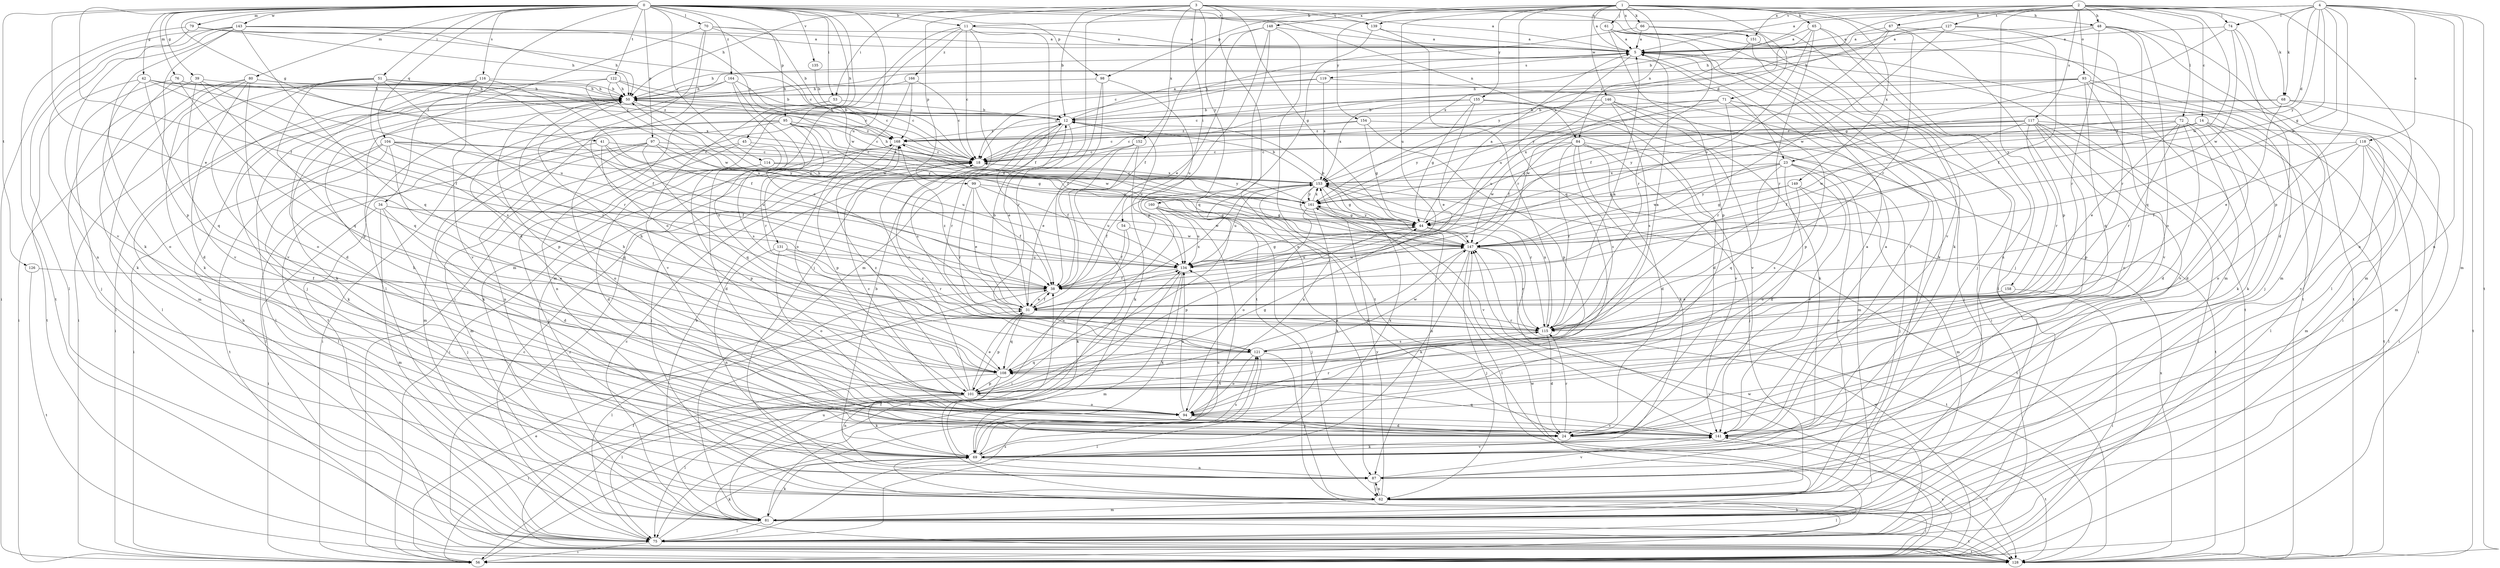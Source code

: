 strict digraph  {
0;
1;
2;
3;
4;
5;
11;
12;
14;
18;
23;
24;
31;
34;
38;
39;
41;
42;
44;
45;
48;
50;
51;
53;
54;
56;
61;
62;
65;
66;
67;
68;
69;
70;
71;
72;
74;
75;
76;
79;
80;
81;
84;
87;
93;
94;
95;
97;
98;
99;
101;
104;
108;
114;
115;
116;
117;
118;
119;
121;
122;
126;
127;
128;
131;
134;
135;
139;
141;
143;
146;
147;
148;
149;
151;
152;
153;
154;
155;
158;
160;
161;
164;
166;
168;
0 -> 11  [label=b];
0 -> 23  [label=d];
0 -> 31  [label=e];
0 -> 34  [label=f];
0 -> 38  [label=f];
0 -> 39  [label=g];
0 -> 41  [label=g];
0 -> 42  [label=g];
0 -> 45  [label=h];
0 -> 51  [label=i];
0 -> 53  [label=i];
0 -> 70  [label=l];
0 -> 76  [label=m];
0 -> 79  [label=m];
0 -> 80  [label=m];
0 -> 81  [label=m];
0 -> 84  [label=n];
0 -> 95  [label=p];
0 -> 97  [label=p];
0 -> 98  [label=p];
0 -> 104  [label=q];
0 -> 114  [label=r];
0 -> 116  [label=s];
0 -> 122  [label=t];
0 -> 126  [label=t];
0 -> 131  [label=u];
0 -> 135  [label=v];
0 -> 139  [label=v];
0 -> 143  [label=w];
0 -> 164  [label=z];
1 -> 5  [label=a];
1 -> 11  [label=b];
1 -> 48  [label=h];
1 -> 61  [label=j];
1 -> 65  [label=k];
1 -> 66  [label=k];
1 -> 71  [label=l];
1 -> 84  [label=n];
1 -> 108  [label=q];
1 -> 115  [label=r];
1 -> 134  [label=u];
1 -> 146  [label=w];
1 -> 148  [label=x];
1 -> 149  [label=x];
1 -> 151  [label=x];
1 -> 154  [label=y];
1 -> 155  [label=y];
2 -> 14  [label=c];
2 -> 18  [label=c];
2 -> 48  [label=h];
2 -> 50  [label=h];
2 -> 67  [label=k];
2 -> 68  [label=k];
2 -> 72  [label=l];
2 -> 74  [label=l];
2 -> 87  [label=n];
2 -> 93  [label=o];
2 -> 98  [label=p];
2 -> 117  [label=s];
2 -> 127  [label=t];
2 -> 147  [label=w];
2 -> 151  [label=x];
2 -> 158  [label=y];
3 -> 5  [label=a];
3 -> 12  [label=b];
3 -> 44  [label=g];
3 -> 53  [label=i];
3 -> 54  [label=i];
3 -> 81  [label=m];
3 -> 87  [label=n];
3 -> 99  [label=p];
3 -> 139  [label=v];
3 -> 151  [label=x];
3 -> 152  [label=x];
3 -> 160  [label=y];
4 -> 5  [label=a];
4 -> 12  [label=b];
4 -> 23  [label=d];
4 -> 44  [label=g];
4 -> 68  [label=k];
4 -> 74  [label=l];
4 -> 81  [label=m];
4 -> 87  [label=n];
4 -> 101  [label=p];
4 -> 118  [label=s];
4 -> 128  [label=t];
4 -> 139  [label=v];
4 -> 147  [label=w];
4 -> 161  [label=y];
5 -> 50  [label=h];
5 -> 69  [label=k];
5 -> 119  [label=s];
5 -> 128  [label=t];
5 -> 134  [label=u];
5 -> 141  [label=v];
11 -> 5  [label=a];
11 -> 18  [label=c];
11 -> 38  [label=f];
11 -> 56  [label=i];
11 -> 62  [label=j];
11 -> 81  [label=m];
11 -> 166  [label=z];
12 -> 5  [label=a];
12 -> 31  [label=e];
12 -> 50  [label=h];
12 -> 115  [label=r];
12 -> 121  [label=s];
12 -> 134  [label=u];
12 -> 168  [label=z];
14 -> 24  [label=d];
14 -> 69  [label=k];
14 -> 75  [label=l];
14 -> 147  [label=w];
14 -> 153  [label=x];
14 -> 168  [label=z];
18 -> 153  [label=x];
23 -> 24  [label=d];
23 -> 44  [label=g];
23 -> 62  [label=j];
23 -> 87  [label=n];
23 -> 108  [label=q];
23 -> 141  [label=v];
23 -> 147  [label=w];
23 -> 153  [label=x];
24 -> 5  [label=a];
24 -> 50  [label=h];
24 -> 115  [label=r];
24 -> 128  [label=t];
31 -> 12  [label=b];
31 -> 38  [label=f];
31 -> 101  [label=p];
31 -> 108  [label=q];
31 -> 115  [label=r];
31 -> 153  [label=x];
31 -> 168  [label=z];
34 -> 24  [label=d];
34 -> 44  [label=g];
34 -> 56  [label=i];
34 -> 62  [label=j];
34 -> 81  [label=m];
34 -> 147  [label=w];
38 -> 31  [label=e];
38 -> 75  [label=l];
39 -> 50  [label=h];
39 -> 75  [label=l];
39 -> 108  [label=q];
39 -> 121  [label=s];
39 -> 141  [label=v];
41 -> 18  [label=c];
41 -> 38  [label=f];
41 -> 75  [label=l];
41 -> 134  [label=u];
41 -> 161  [label=y];
42 -> 38  [label=f];
42 -> 50  [label=h];
42 -> 94  [label=o];
42 -> 108  [label=q];
42 -> 128  [label=t];
42 -> 134  [label=u];
42 -> 153  [label=x];
44 -> 5  [label=a];
44 -> 12  [label=b];
44 -> 56  [label=i];
44 -> 101  [label=p];
44 -> 147  [label=w];
44 -> 161  [label=y];
45 -> 18  [label=c];
45 -> 24  [label=d];
45 -> 62  [label=j];
45 -> 81  [label=m];
48 -> 5  [label=a];
48 -> 50  [label=h];
48 -> 75  [label=l];
48 -> 81  [label=m];
48 -> 94  [label=o];
48 -> 108  [label=q];
48 -> 115  [label=r];
50 -> 12  [label=b];
50 -> 56  [label=i];
50 -> 69  [label=k];
50 -> 75  [label=l];
50 -> 101  [label=p];
50 -> 147  [label=w];
51 -> 18  [label=c];
51 -> 38  [label=f];
51 -> 50  [label=h];
51 -> 56  [label=i];
51 -> 101  [label=p];
51 -> 115  [label=r];
51 -> 121  [label=s];
51 -> 141  [label=v];
53 -> 12  [label=b];
53 -> 87  [label=n];
53 -> 141  [label=v];
54 -> 38  [label=f];
54 -> 69  [label=k];
54 -> 147  [label=w];
56 -> 31  [label=e];
56 -> 69  [label=k];
56 -> 134  [label=u];
56 -> 141  [label=v];
56 -> 147  [label=w];
61 -> 5  [label=a];
61 -> 75  [label=l];
61 -> 101  [label=p];
61 -> 115  [label=r];
61 -> 128  [label=t];
62 -> 56  [label=i];
62 -> 75  [label=l];
62 -> 81  [label=m];
62 -> 87  [label=n];
62 -> 161  [label=y];
65 -> 5  [label=a];
65 -> 38  [label=f];
65 -> 62  [label=j];
65 -> 87  [label=n];
65 -> 115  [label=r];
65 -> 153  [label=x];
66 -> 5  [label=a];
66 -> 18  [label=c];
66 -> 62  [label=j];
66 -> 69  [label=k];
67 -> 5  [label=a];
67 -> 81  [label=m];
67 -> 101  [label=p];
67 -> 134  [label=u];
67 -> 153  [label=x];
68 -> 12  [label=b];
68 -> 18  [label=c];
68 -> 31  [label=e];
68 -> 81  [label=m];
68 -> 128  [label=t];
69 -> 12  [label=b];
69 -> 87  [label=n];
69 -> 121  [label=s];
69 -> 134  [label=u];
69 -> 141  [label=v];
69 -> 153  [label=x];
70 -> 5  [label=a];
70 -> 12  [label=b];
70 -> 24  [label=d];
70 -> 75  [label=l];
70 -> 94  [label=o];
70 -> 147  [label=w];
71 -> 12  [label=b];
71 -> 38  [label=f];
71 -> 62  [label=j];
71 -> 101  [label=p];
71 -> 115  [label=r];
71 -> 147  [label=w];
72 -> 18  [label=c];
72 -> 24  [label=d];
72 -> 31  [label=e];
72 -> 56  [label=i];
72 -> 69  [label=k];
72 -> 115  [label=r];
72 -> 141  [label=v];
72 -> 161  [label=y];
72 -> 168  [label=z];
74 -> 5  [label=a];
74 -> 24  [label=d];
74 -> 44  [label=g];
74 -> 81  [label=m];
74 -> 147  [label=w];
75 -> 18  [label=c];
75 -> 50  [label=h];
75 -> 56  [label=i];
75 -> 69  [label=k];
75 -> 121  [label=s];
75 -> 128  [label=t];
75 -> 147  [label=w];
76 -> 50  [label=h];
76 -> 62  [label=j];
76 -> 69  [label=k];
76 -> 108  [label=q];
76 -> 168  [label=z];
79 -> 5  [label=a];
79 -> 18  [label=c];
79 -> 50  [label=h];
79 -> 75  [label=l];
79 -> 128  [label=t];
80 -> 24  [label=d];
80 -> 50  [label=h];
80 -> 56  [label=i];
80 -> 69  [label=k];
80 -> 75  [label=l];
80 -> 94  [label=o];
80 -> 168  [label=z];
81 -> 12  [label=b];
81 -> 18  [label=c];
81 -> 38  [label=f];
81 -> 69  [label=k];
81 -> 75  [label=l];
81 -> 128  [label=t];
81 -> 147  [label=w];
84 -> 18  [label=c];
84 -> 24  [label=d];
84 -> 62  [label=j];
84 -> 69  [label=k];
84 -> 115  [label=r];
84 -> 121  [label=s];
84 -> 128  [label=t];
84 -> 147  [label=w];
87 -> 62  [label=j];
87 -> 141  [label=v];
93 -> 18  [label=c];
93 -> 50  [label=h];
93 -> 56  [label=i];
93 -> 62  [label=j];
93 -> 108  [label=q];
93 -> 141  [label=v];
93 -> 161  [label=y];
94 -> 18  [label=c];
94 -> 24  [label=d];
94 -> 115  [label=r];
94 -> 134  [label=u];
94 -> 141  [label=v];
94 -> 153  [label=x];
95 -> 18  [label=c];
95 -> 56  [label=i];
95 -> 81  [label=m];
95 -> 87  [label=n];
95 -> 115  [label=r];
95 -> 121  [label=s];
95 -> 147  [label=w];
95 -> 153  [label=x];
95 -> 168  [label=z];
97 -> 18  [label=c];
97 -> 69  [label=k];
97 -> 75  [label=l];
97 -> 94  [label=o];
97 -> 108  [label=q];
97 -> 134  [label=u];
97 -> 161  [label=y];
98 -> 38  [label=f];
98 -> 50  [label=h];
98 -> 115  [label=r];
98 -> 134  [label=u];
99 -> 31  [label=e];
99 -> 38  [label=f];
99 -> 115  [label=r];
99 -> 134  [label=u];
99 -> 161  [label=y];
101 -> 18  [label=c];
101 -> 31  [label=e];
101 -> 44  [label=g];
101 -> 50  [label=h];
101 -> 56  [label=i];
101 -> 69  [label=k];
101 -> 75  [label=l];
101 -> 94  [label=o];
101 -> 168  [label=z];
104 -> 18  [label=c];
104 -> 44  [label=g];
104 -> 56  [label=i];
104 -> 69  [label=k];
104 -> 94  [label=o];
104 -> 108  [label=q];
104 -> 128  [label=t];
104 -> 161  [label=y];
108 -> 50  [label=h];
108 -> 75  [label=l];
108 -> 87  [label=n];
108 -> 101  [label=p];
108 -> 134  [label=u];
114 -> 24  [label=d];
114 -> 101  [label=p];
114 -> 153  [label=x];
114 -> 161  [label=y];
115 -> 5  [label=a];
115 -> 24  [label=d];
115 -> 121  [label=s];
115 -> 153  [label=x];
116 -> 24  [label=d];
116 -> 38  [label=f];
116 -> 50  [label=h];
116 -> 81  [label=m];
116 -> 141  [label=v];
117 -> 38  [label=f];
117 -> 44  [label=g];
117 -> 56  [label=i];
117 -> 87  [label=n];
117 -> 94  [label=o];
117 -> 101  [label=p];
117 -> 115  [label=r];
117 -> 128  [label=t];
117 -> 161  [label=y];
117 -> 168  [label=z];
118 -> 18  [label=c];
118 -> 38  [label=f];
118 -> 56  [label=i];
118 -> 75  [label=l];
118 -> 81  [label=m];
118 -> 94  [label=o];
118 -> 141  [label=v];
119 -> 18  [label=c];
119 -> 50  [label=h];
119 -> 56  [label=i];
119 -> 153  [label=x];
121 -> 5  [label=a];
121 -> 18  [label=c];
121 -> 62  [label=j];
121 -> 75  [label=l];
121 -> 94  [label=o];
121 -> 108  [label=q];
121 -> 147  [label=w];
122 -> 12  [label=b];
122 -> 18  [label=c];
122 -> 50  [label=h];
122 -> 62  [label=j];
122 -> 134  [label=u];
122 -> 147  [label=w];
126 -> 38  [label=f];
126 -> 128  [label=t];
127 -> 5  [label=a];
127 -> 38  [label=f];
127 -> 50  [label=h];
127 -> 115  [label=r];
127 -> 147  [label=w];
128 -> 38  [label=f];
128 -> 153  [label=x];
128 -> 168  [label=z];
131 -> 87  [label=n];
131 -> 94  [label=o];
131 -> 115  [label=r];
131 -> 134  [label=u];
134 -> 38  [label=f];
134 -> 44  [label=g];
134 -> 69  [label=k];
134 -> 75  [label=l];
134 -> 81  [label=m];
134 -> 147  [label=w];
135 -> 12  [label=b];
139 -> 5  [label=a];
139 -> 115  [label=r];
139 -> 128  [label=t];
141 -> 5  [label=a];
141 -> 69  [label=k];
141 -> 108  [label=q];
141 -> 128  [label=t];
143 -> 5  [label=a];
143 -> 50  [label=h];
143 -> 56  [label=i];
143 -> 69  [label=k];
143 -> 87  [label=n];
143 -> 101  [label=p];
143 -> 108  [label=q];
143 -> 141  [label=v];
143 -> 168  [label=z];
146 -> 12  [label=b];
146 -> 62  [label=j];
146 -> 69  [label=k];
146 -> 81  [label=m];
146 -> 121  [label=s];
146 -> 134  [label=u];
147 -> 18  [label=c];
147 -> 50  [label=h];
147 -> 62  [label=j];
147 -> 69  [label=k];
147 -> 101  [label=p];
147 -> 115  [label=r];
147 -> 128  [label=t];
147 -> 134  [label=u];
148 -> 5  [label=a];
148 -> 31  [label=e];
148 -> 38  [label=f];
148 -> 101  [label=p];
148 -> 108  [label=q];
148 -> 128  [label=t];
149 -> 44  [label=g];
149 -> 81  [label=m];
149 -> 94  [label=o];
149 -> 121  [label=s];
149 -> 161  [label=y];
151 -> 128  [label=t];
151 -> 141  [label=v];
151 -> 161  [label=y];
152 -> 18  [label=c];
152 -> 31  [label=e];
152 -> 38  [label=f];
152 -> 62  [label=j];
152 -> 69  [label=k];
153 -> 12  [label=b];
153 -> 38  [label=f];
153 -> 44  [label=g];
153 -> 50  [label=h];
153 -> 87  [label=n];
153 -> 115  [label=r];
153 -> 128  [label=t];
153 -> 134  [label=u];
153 -> 141  [label=v];
153 -> 161  [label=y];
154 -> 18  [label=c];
154 -> 44  [label=g];
154 -> 101  [label=p];
154 -> 141  [label=v];
154 -> 168  [label=z];
155 -> 12  [label=b];
155 -> 24  [label=d];
155 -> 31  [label=e];
155 -> 44  [label=g];
155 -> 141  [label=v];
155 -> 153  [label=x];
158 -> 31  [label=e];
158 -> 56  [label=i];
160 -> 24  [label=d];
160 -> 44  [label=g];
160 -> 56  [label=i];
160 -> 62  [label=j];
160 -> 128  [label=t];
160 -> 134  [label=u];
161 -> 44  [label=g];
161 -> 69  [label=k];
161 -> 75  [label=l];
161 -> 94  [label=o];
161 -> 153  [label=x];
161 -> 168  [label=z];
164 -> 18  [label=c];
164 -> 31  [label=e];
164 -> 50  [label=h];
164 -> 121  [label=s];
164 -> 128  [label=t];
166 -> 18  [label=c];
166 -> 50  [label=h];
166 -> 94  [label=o];
166 -> 168  [label=z];
168 -> 18  [label=c];
168 -> 56  [label=i];
168 -> 62  [label=j];
168 -> 101  [label=p];
}
